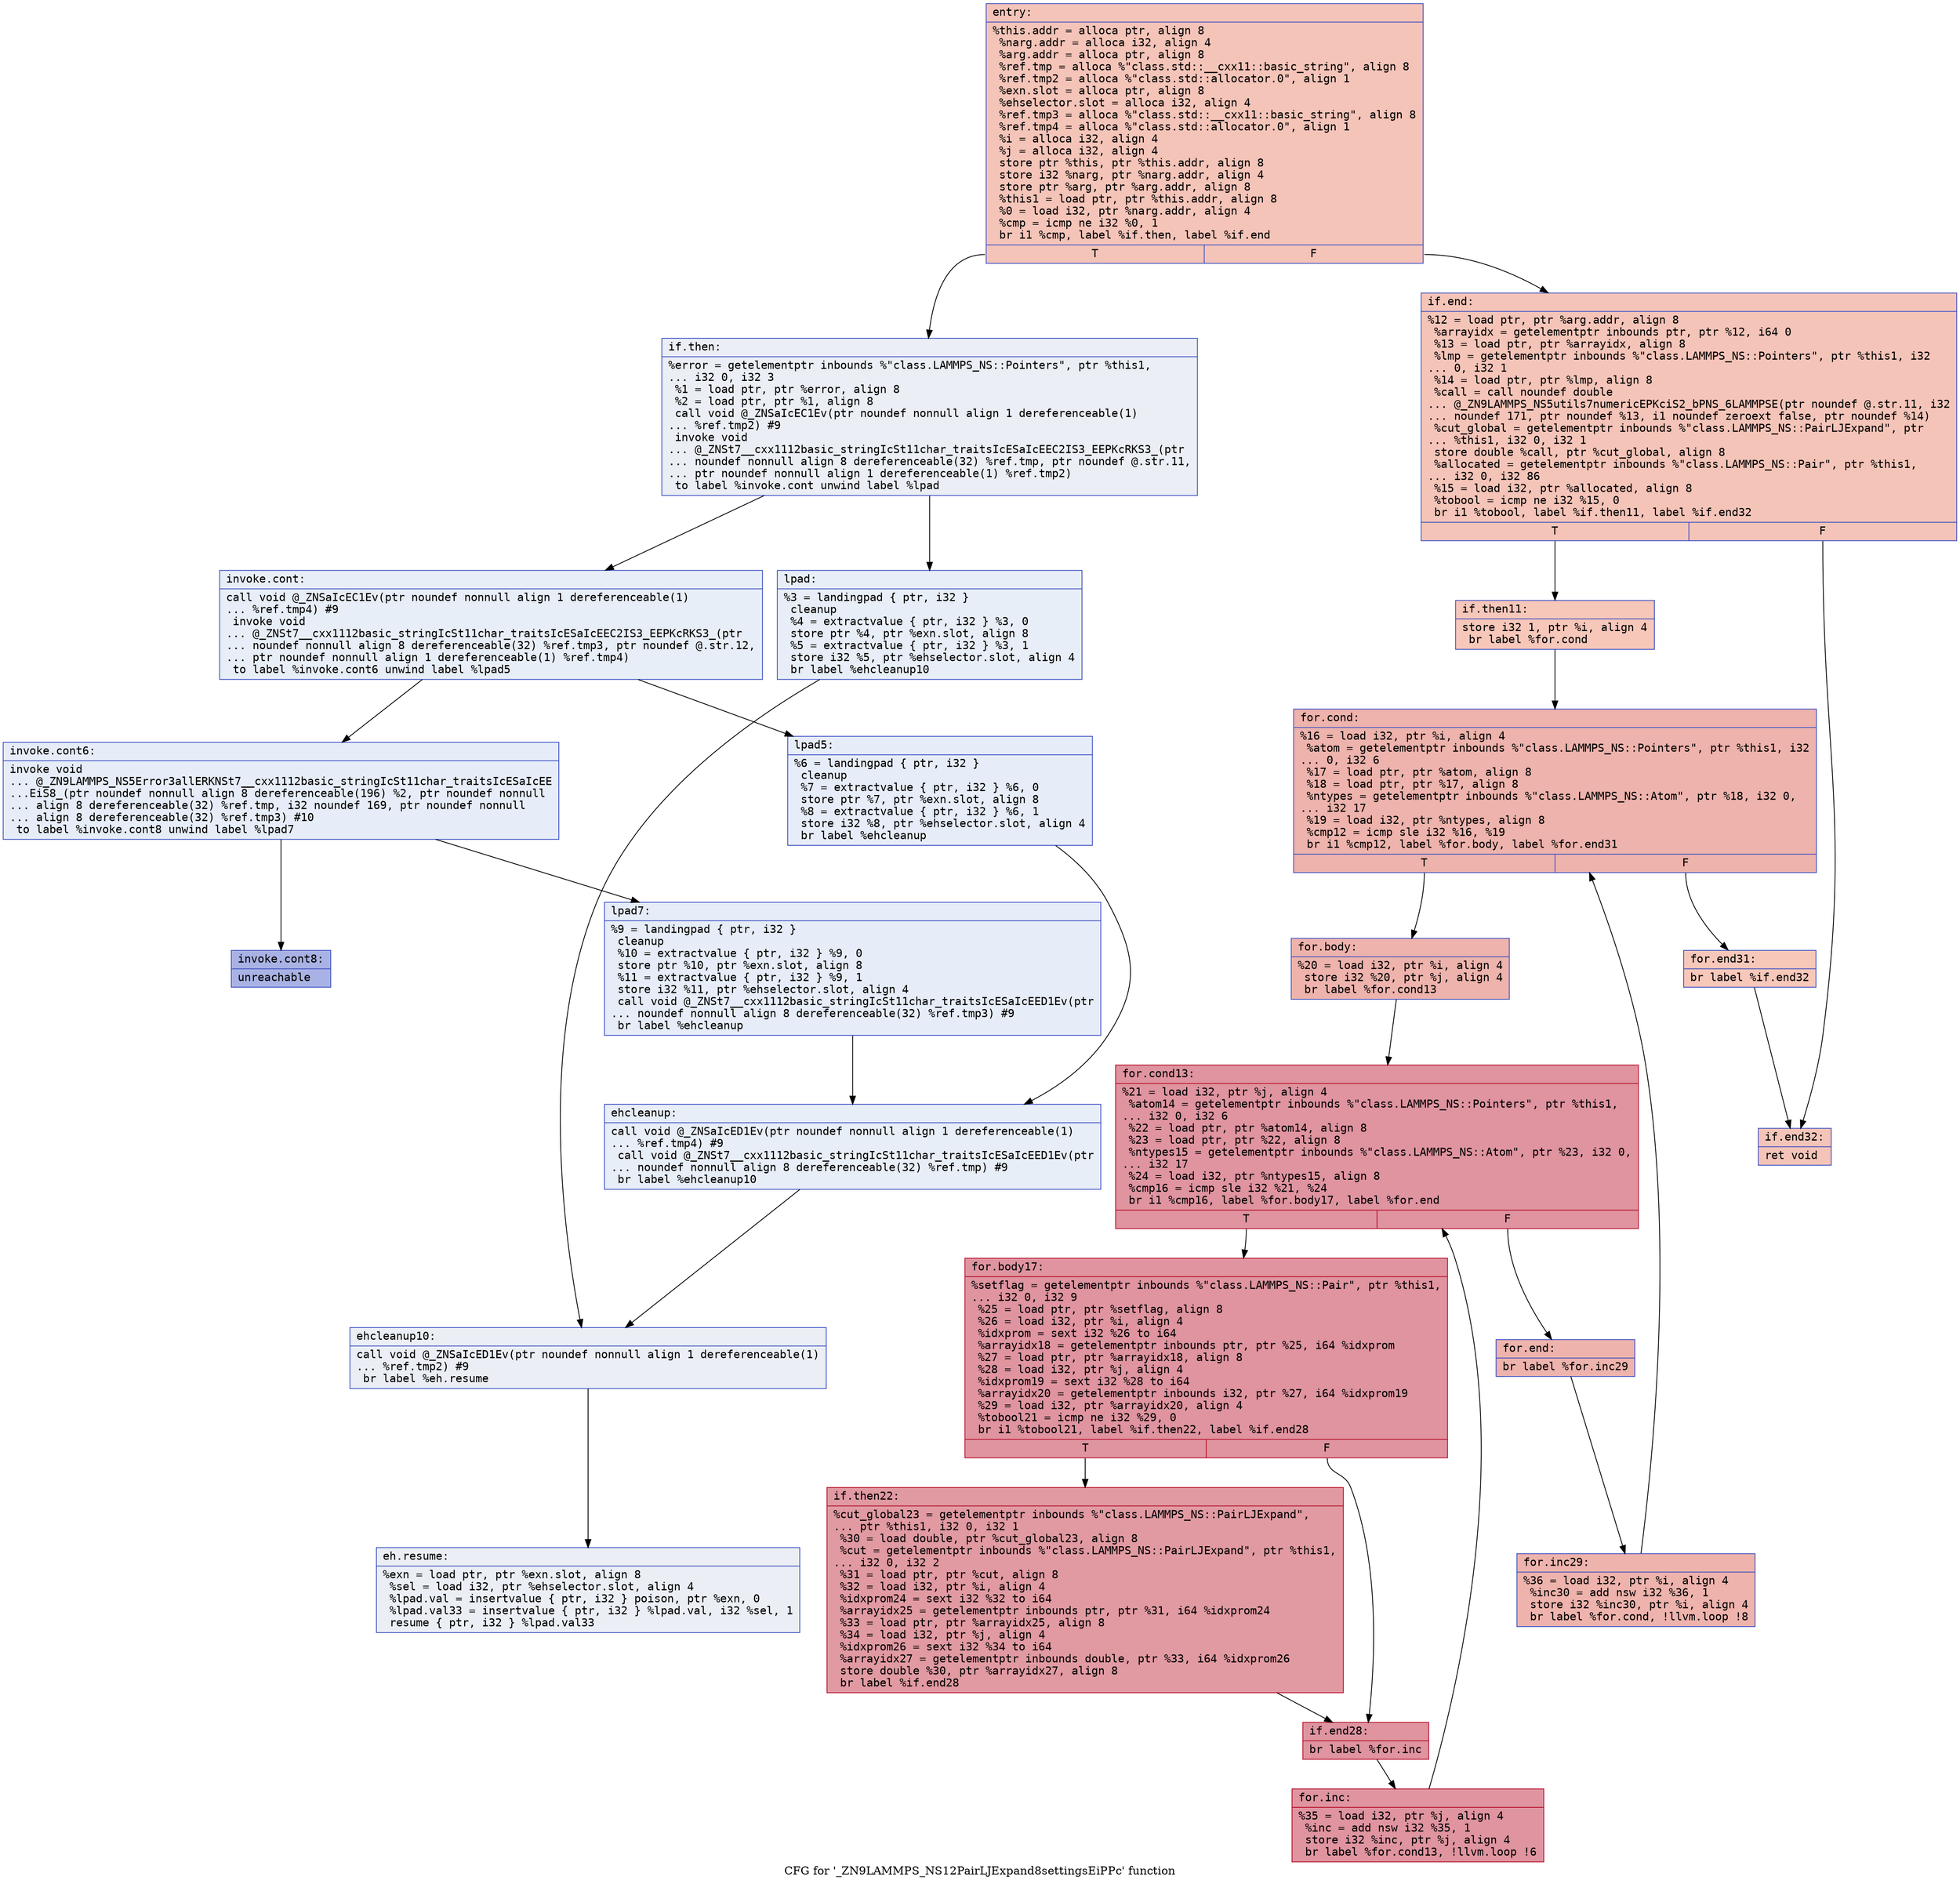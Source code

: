 digraph "CFG for '_ZN9LAMMPS_NS12PairLJExpand8settingsEiPPc' function" {
	label="CFG for '_ZN9LAMMPS_NS12PairLJExpand8settingsEiPPc' function";

	Node0x55d88d9eaa20 [shape=record,color="#3d50c3ff", style=filled, fillcolor="#e97a5f70" fontname="Courier",label="{entry:\l|  %this.addr = alloca ptr, align 8\l  %narg.addr = alloca i32, align 4\l  %arg.addr = alloca ptr, align 8\l  %ref.tmp = alloca %\"class.std::__cxx11::basic_string\", align 8\l  %ref.tmp2 = alloca %\"class.std::allocator.0\", align 1\l  %exn.slot = alloca ptr, align 8\l  %ehselector.slot = alloca i32, align 4\l  %ref.tmp3 = alloca %\"class.std::__cxx11::basic_string\", align 8\l  %ref.tmp4 = alloca %\"class.std::allocator.0\", align 1\l  %i = alloca i32, align 4\l  %j = alloca i32, align 4\l  store ptr %this, ptr %this.addr, align 8\l  store i32 %narg, ptr %narg.addr, align 4\l  store ptr %arg, ptr %arg.addr, align 8\l  %this1 = load ptr, ptr %this.addr, align 8\l  %0 = load i32, ptr %narg.addr, align 4\l  %cmp = icmp ne i32 %0, 1\l  br i1 %cmp, label %if.then, label %if.end\l|{<s0>T|<s1>F}}"];
	Node0x55d88d9eaa20:s0 -> Node0x55d88d9eb670[tooltip="entry -> if.then\nProbability 0.00%" ];
	Node0x55d88d9eaa20:s1 -> Node0x55d88d9eb6e0[tooltip="entry -> if.end\nProbability 100.00%" ];
	Node0x55d88d9eb670 [shape=record,color="#3d50c3ff", style=filled, fillcolor="#d1dae970" fontname="Courier",label="{if.then:\l|  %error = getelementptr inbounds %\"class.LAMMPS_NS::Pointers\", ptr %this1,\l... i32 0, i32 3\l  %1 = load ptr, ptr %error, align 8\l  %2 = load ptr, ptr %1, align 8\l  call void @_ZNSaIcEC1Ev(ptr noundef nonnull align 1 dereferenceable(1)\l... %ref.tmp2) #9\l  invoke void\l... @_ZNSt7__cxx1112basic_stringIcSt11char_traitsIcESaIcEEC2IS3_EEPKcRKS3_(ptr\l... noundef nonnull align 8 dereferenceable(32) %ref.tmp, ptr noundef @.str.11,\l... ptr noundef nonnull align 1 dereferenceable(1) %ref.tmp2)\l          to label %invoke.cont unwind label %lpad\l}"];
	Node0x55d88d9eb670 -> Node0x55d88d9ebbe0[tooltip="if.then -> invoke.cont\nProbability 50.00%" ];
	Node0x55d88d9eb670 -> Node0x55d88d9ebc60[tooltip="if.then -> lpad\nProbability 50.00%" ];
	Node0x55d88d9ebbe0 [shape=record,color="#3d50c3ff", style=filled, fillcolor="#cbd8ee70" fontname="Courier",label="{invoke.cont:\l|  call void @_ZNSaIcEC1Ev(ptr noundef nonnull align 1 dereferenceable(1)\l... %ref.tmp4) #9\l  invoke void\l... @_ZNSt7__cxx1112basic_stringIcSt11char_traitsIcESaIcEEC2IS3_EEPKcRKS3_(ptr\l... noundef nonnull align 8 dereferenceable(32) %ref.tmp3, ptr noundef @.str.12,\l... ptr noundef nonnull align 1 dereferenceable(1) %ref.tmp4)\l          to label %invoke.cont6 unwind label %lpad5\l}"];
	Node0x55d88d9ebbe0 -> Node0x55d88d9ec050[tooltip="invoke.cont -> invoke.cont6\nProbability 50.00%" ];
	Node0x55d88d9ebbe0 -> Node0x55d88d9ec0a0[tooltip="invoke.cont -> lpad5\nProbability 50.00%" ];
	Node0x55d88d9ec050 [shape=record,color="#3d50c3ff", style=filled, fillcolor="#c7d7f070" fontname="Courier",label="{invoke.cont6:\l|  invoke void\l... @_ZN9LAMMPS_NS5Error3allERKNSt7__cxx1112basic_stringIcSt11char_traitsIcESaIcEE\l...EiS8_(ptr noundef nonnull align 8 dereferenceable(196) %2, ptr noundef nonnull\l... align 8 dereferenceable(32) %ref.tmp, i32 noundef 169, ptr noundef nonnull\l... align 8 dereferenceable(32) %ref.tmp3) #10\l          to label %invoke.cont8 unwind label %lpad7\l}"];
	Node0x55d88d9ec050 -> Node0x55d88d9ec000[tooltip="invoke.cont6 -> invoke.cont8\nProbability 0.00%" ];
	Node0x55d88d9ec050 -> Node0x55d88d9eb040[tooltip="invoke.cont6 -> lpad7\nProbability 100.00%" ];
	Node0x55d88d9ec000 [shape=record,color="#3d50c3ff", style=filled, fillcolor="#3d50c370" fontname="Courier",label="{invoke.cont8:\l|  unreachable\l}"];
	Node0x55d88d9ebc60 [shape=record,color="#3d50c3ff", style=filled, fillcolor="#cbd8ee70" fontname="Courier",label="{lpad:\l|  %3 = landingpad \{ ptr, i32 \}\l          cleanup\l  %4 = extractvalue \{ ptr, i32 \} %3, 0\l  store ptr %4, ptr %exn.slot, align 8\l  %5 = extractvalue \{ ptr, i32 \} %3, 1\l  store i32 %5, ptr %ehselector.slot, align 4\l  br label %ehcleanup10\l}"];
	Node0x55d88d9ebc60 -> Node0x55d88d9ecc60[tooltip="lpad -> ehcleanup10\nProbability 100.00%" ];
	Node0x55d88d9ec0a0 [shape=record,color="#3d50c3ff", style=filled, fillcolor="#c7d7f070" fontname="Courier",label="{lpad5:\l|  %6 = landingpad \{ ptr, i32 \}\l          cleanup\l  %7 = extractvalue \{ ptr, i32 \} %6, 0\l  store ptr %7, ptr %exn.slot, align 8\l  %8 = extractvalue \{ ptr, i32 \} %6, 1\l  store i32 %8, ptr %ehselector.slot, align 4\l  br label %ehcleanup\l}"];
	Node0x55d88d9ec0a0 -> Node0x55d88d9ecfb0[tooltip="lpad5 -> ehcleanup\nProbability 100.00%" ];
	Node0x55d88d9eb040 [shape=record,color="#3d50c3ff", style=filled, fillcolor="#c7d7f070" fontname="Courier",label="{lpad7:\l|  %9 = landingpad \{ ptr, i32 \}\l          cleanup\l  %10 = extractvalue \{ ptr, i32 \} %9, 0\l  store ptr %10, ptr %exn.slot, align 8\l  %11 = extractvalue \{ ptr, i32 \} %9, 1\l  store i32 %11, ptr %ehselector.slot, align 4\l  call void @_ZNSt7__cxx1112basic_stringIcSt11char_traitsIcESaIcEED1Ev(ptr\l... noundef nonnull align 8 dereferenceable(32) %ref.tmp3) #9\l  br label %ehcleanup\l}"];
	Node0x55d88d9eb040 -> Node0x55d88d9ecfb0[tooltip="lpad7 -> ehcleanup\nProbability 100.00%" ];
	Node0x55d88d9ecfb0 [shape=record,color="#3d50c3ff", style=filled, fillcolor="#cbd8ee70" fontname="Courier",label="{ehcleanup:\l|  call void @_ZNSaIcED1Ev(ptr noundef nonnull align 1 dereferenceable(1)\l... %ref.tmp4) #9\l  call void @_ZNSt7__cxx1112basic_stringIcSt11char_traitsIcESaIcEED1Ev(ptr\l... noundef nonnull align 8 dereferenceable(32) %ref.tmp) #9\l  br label %ehcleanup10\l}"];
	Node0x55d88d9ecfb0 -> Node0x55d88d9ecc60[tooltip="ehcleanup -> ehcleanup10\nProbability 100.00%" ];
	Node0x55d88d9ecc60 [shape=record,color="#3d50c3ff", style=filled, fillcolor="#d1dae970" fontname="Courier",label="{ehcleanup10:\l|  call void @_ZNSaIcED1Ev(ptr noundef nonnull align 1 dereferenceable(1)\l... %ref.tmp2) #9\l  br label %eh.resume\l}"];
	Node0x55d88d9ecc60 -> Node0x55d88d9ed9f0[tooltip="ehcleanup10 -> eh.resume\nProbability 100.00%" ];
	Node0x55d88d9eb6e0 [shape=record,color="#3d50c3ff", style=filled, fillcolor="#e97a5f70" fontname="Courier",label="{if.end:\l|  %12 = load ptr, ptr %arg.addr, align 8\l  %arrayidx = getelementptr inbounds ptr, ptr %12, i64 0\l  %13 = load ptr, ptr %arrayidx, align 8\l  %lmp = getelementptr inbounds %\"class.LAMMPS_NS::Pointers\", ptr %this1, i32\l... 0, i32 1\l  %14 = load ptr, ptr %lmp, align 8\l  %call = call noundef double\l... @_ZN9LAMMPS_NS5utils7numericEPKciS2_bPNS_6LAMMPSE(ptr noundef @.str.11, i32\l... noundef 171, ptr noundef %13, i1 noundef zeroext false, ptr noundef %14)\l  %cut_global = getelementptr inbounds %\"class.LAMMPS_NS::PairLJExpand\", ptr\l... %this1, i32 0, i32 1\l  store double %call, ptr %cut_global, align 8\l  %allocated = getelementptr inbounds %\"class.LAMMPS_NS::Pair\", ptr %this1,\l... i32 0, i32 86\l  %15 = load i32, ptr %allocated, align 8\l  %tobool = icmp ne i32 %15, 0\l  br i1 %tobool, label %if.then11, label %if.end32\l|{<s0>T|<s1>F}}"];
	Node0x55d88d9eb6e0:s0 -> Node0x55d88d9ee430[tooltip="if.end -> if.then11\nProbability 62.50%" ];
	Node0x55d88d9eb6e0:s1 -> Node0x55d88d9ee510[tooltip="if.end -> if.end32\nProbability 37.50%" ];
	Node0x55d88d9ee430 [shape=record,color="#3d50c3ff", style=filled, fillcolor="#ec7f6370" fontname="Courier",label="{if.then11:\l|  store i32 1, ptr %i, align 4\l  br label %for.cond\l}"];
	Node0x55d88d9ee430 -> Node0x55d88d9ee740[tooltip="if.then11 -> for.cond\nProbability 100.00%" ];
	Node0x55d88d9ee740 [shape=record,color="#3d50c3ff", style=filled, fillcolor="#d6524470" fontname="Courier",label="{for.cond:\l|  %16 = load i32, ptr %i, align 4\l  %atom = getelementptr inbounds %\"class.LAMMPS_NS::Pointers\", ptr %this1, i32\l... 0, i32 6\l  %17 = load ptr, ptr %atom, align 8\l  %18 = load ptr, ptr %17, align 8\l  %ntypes = getelementptr inbounds %\"class.LAMMPS_NS::Atom\", ptr %18, i32 0,\l... i32 17\l  %19 = load i32, ptr %ntypes, align 8\l  %cmp12 = icmp sle i32 %16, %19\l  br i1 %cmp12, label %for.body, label %for.end31\l|{<s0>T|<s1>F}}"];
	Node0x55d88d9ee740:s0 -> Node0x55d88d9eeca0[tooltip="for.cond -> for.body\nProbability 96.88%" ];
	Node0x55d88d9ee740:s1 -> Node0x55d88d9eed20[tooltip="for.cond -> for.end31\nProbability 3.12%" ];
	Node0x55d88d9eeca0 [shape=record,color="#3d50c3ff", style=filled, fillcolor="#d6524470" fontname="Courier",label="{for.body:\l|  %20 = load i32, ptr %i, align 4\l  store i32 %20, ptr %j, align 4\l  br label %for.cond13\l}"];
	Node0x55d88d9eeca0 -> Node0x55d88d9eefd0[tooltip="for.body -> for.cond13\nProbability 100.00%" ];
	Node0x55d88d9eefd0 [shape=record,color="#b70d28ff", style=filled, fillcolor="#b70d2870" fontname="Courier",label="{for.cond13:\l|  %21 = load i32, ptr %j, align 4\l  %atom14 = getelementptr inbounds %\"class.LAMMPS_NS::Pointers\", ptr %this1,\l... i32 0, i32 6\l  %22 = load ptr, ptr %atom14, align 8\l  %23 = load ptr, ptr %22, align 8\l  %ntypes15 = getelementptr inbounds %\"class.LAMMPS_NS::Atom\", ptr %23, i32 0,\l... i32 17\l  %24 = load i32, ptr %ntypes15, align 8\l  %cmp16 = icmp sle i32 %21, %24\l  br i1 %cmp16, label %for.body17, label %for.end\l|{<s0>T|<s1>F}}"];
	Node0x55d88d9eefd0:s0 -> Node0x55d88d9ef540[tooltip="for.cond13 -> for.body17\nProbability 96.88%" ];
	Node0x55d88d9eefd0:s1 -> Node0x55d88d9ef5c0[tooltip="for.cond13 -> for.end\nProbability 3.12%" ];
	Node0x55d88d9ef540 [shape=record,color="#b70d28ff", style=filled, fillcolor="#b70d2870" fontname="Courier",label="{for.body17:\l|  %setflag = getelementptr inbounds %\"class.LAMMPS_NS::Pair\", ptr %this1,\l... i32 0, i32 9\l  %25 = load ptr, ptr %setflag, align 8\l  %26 = load i32, ptr %i, align 4\l  %idxprom = sext i32 %26 to i64\l  %arrayidx18 = getelementptr inbounds ptr, ptr %25, i64 %idxprom\l  %27 = load ptr, ptr %arrayidx18, align 8\l  %28 = load i32, ptr %j, align 4\l  %idxprom19 = sext i32 %28 to i64\l  %arrayidx20 = getelementptr inbounds i32, ptr %27, i64 %idxprom19\l  %29 = load i32, ptr %arrayidx20, align 4\l  %tobool21 = icmp ne i32 %29, 0\l  br i1 %tobool21, label %if.then22, label %if.end28\l|{<s0>T|<s1>F}}"];
	Node0x55d88d9ef540:s0 -> Node0x55d88d9f0450[tooltip="for.body17 -> if.then22\nProbability 62.50%" ];
	Node0x55d88d9ef540:s1 -> Node0x55d88d9f04d0[tooltip="for.body17 -> if.end28\nProbability 37.50%" ];
	Node0x55d88d9f0450 [shape=record,color="#b70d28ff", style=filled, fillcolor="#bb1b2c70" fontname="Courier",label="{if.then22:\l|  %cut_global23 = getelementptr inbounds %\"class.LAMMPS_NS::PairLJExpand\",\l... ptr %this1, i32 0, i32 1\l  %30 = load double, ptr %cut_global23, align 8\l  %cut = getelementptr inbounds %\"class.LAMMPS_NS::PairLJExpand\", ptr %this1,\l... i32 0, i32 2\l  %31 = load ptr, ptr %cut, align 8\l  %32 = load i32, ptr %i, align 4\l  %idxprom24 = sext i32 %32 to i64\l  %arrayidx25 = getelementptr inbounds ptr, ptr %31, i64 %idxprom24\l  %33 = load ptr, ptr %arrayidx25, align 8\l  %34 = load i32, ptr %j, align 4\l  %idxprom26 = sext i32 %34 to i64\l  %arrayidx27 = getelementptr inbounds double, ptr %33, i64 %idxprom26\l  store double %30, ptr %arrayidx27, align 8\l  br label %if.end28\l}"];
	Node0x55d88d9f0450 -> Node0x55d88d9f04d0[tooltip="if.then22 -> if.end28\nProbability 100.00%" ];
	Node0x55d88d9f04d0 [shape=record,color="#b70d28ff", style=filled, fillcolor="#b70d2870" fontname="Courier",label="{if.end28:\l|  br label %for.inc\l}"];
	Node0x55d88d9f04d0 -> Node0x55d88d9f0ea0[tooltip="if.end28 -> for.inc\nProbability 100.00%" ];
	Node0x55d88d9f0ea0 [shape=record,color="#b70d28ff", style=filled, fillcolor="#b70d2870" fontname="Courier",label="{for.inc:\l|  %35 = load i32, ptr %j, align 4\l  %inc = add nsw i32 %35, 1\l  store i32 %inc, ptr %j, align 4\l  br label %for.cond13, !llvm.loop !6\l}"];
	Node0x55d88d9f0ea0 -> Node0x55d88d9eefd0[tooltip="for.inc -> for.cond13\nProbability 100.00%" ];
	Node0x55d88d9ef5c0 [shape=record,color="#3d50c3ff", style=filled, fillcolor="#d6524470" fontname="Courier",label="{for.end:\l|  br label %for.inc29\l}"];
	Node0x55d88d9ef5c0 -> Node0x55d88d9f12d0[tooltip="for.end -> for.inc29\nProbability 100.00%" ];
	Node0x55d88d9f12d0 [shape=record,color="#3d50c3ff", style=filled, fillcolor="#d6524470" fontname="Courier",label="{for.inc29:\l|  %36 = load i32, ptr %i, align 4\l  %inc30 = add nsw i32 %36, 1\l  store i32 %inc30, ptr %i, align 4\l  br label %for.cond, !llvm.loop !8\l}"];
	Node0x55d88d9f12d0 -> Node0x55d88d9ee740[tooltip="for.inc29 -> for.cond\nProbability 100.00%" ];
	Node0x55d88d9eed20 [shape=record,color="#3d50c3ff", style=filled, fillcolor="#ec7f6370" fontname="Courier",label="{for.end31:\l|  br label %if.end32\l}"];
	Node0x55d88d9eed20 -> Node0x55d88d9ee510[tooltip="for.end31 -> if.end32\nProbability 100.00%" ];
	Node0x55d88d9ee510 [shape=record,color="#3d50c3ff", style=filled, fillcolor="#e97a5f70" fontname="Courier",label="{if.end32:\l|  ret void\l}"];
	Node0x55d88d9ed9f0 [shape=record,color="#3d50c3ff", style=filled, fillcolor="#d1dae970" fontname="Courier",label="{eh.resume:\l|  %exn = load ptr, ptr %exn.slot, align 8\l  %sel = load i32, ptr %ehselector.slot, align 4\l  %lpad.val = insertvalue \{ ptr, i32 \} poison, ptr %exn, 0\l  %lpad.val33 = insertvalue \{ ptr, i32 \} %lpad.val, i32 %sel, 1\l  resume \{ ptr, i32 \} %lpad.val33\l}"];
}
